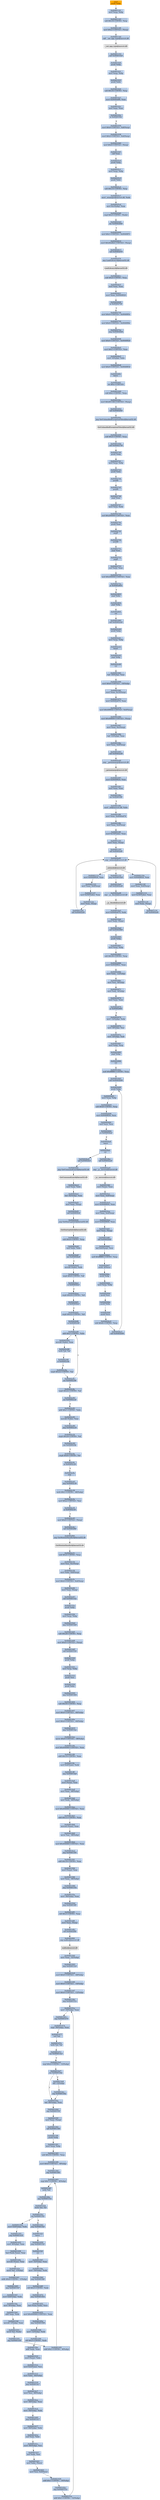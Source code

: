 digraph G {
node[shape=rectangle,style=filled,fillcolor=lightsteelblue,color=lightsteelblue]
bgcolor="transparent"
a0x00401140pushl_ebp[label="start\npushl %ebp",color="lightgrey",fillcolor="orange"];
a0x00401141movl_esp_ebp[label="0x00401141\nmovl %esp, %ebp"];
a0x00401143subl_0x18UINT8_esp[label="0x00401143\nsubl $0x18<UINT8>, %esp"];
a0x00401146movl_0x2UINT32_esp_[label="0x00401146\nmovl $0x2<UINT32>, (%esp)"];
a0x0040114dcall___set_app_type_msvcrt_dll[label="0x0040114d\ncall __set_app_type@msvcrt.dll"];
a__set_app_type_msvcrt_dll[label="__set_app_type@msvcrt.dll",color="lightgrey",fillcolor="lightgrey"];
a0x00401153call_0x00401020[label="0x00401153\ncall 0x00401020"];
a0x00401020pushl_ebp[label="0x00401020\npushl %ebp"];
a0x00401021movl_esp_ebp[label="0x00401021\nmovl %esp, %ebp"];
a0x00401023pushl_ebx[label="0x00401023\npushl %ebx"];
a0x00401024subl_0x34UINT8_esp[label="0x00401024\nsubl $0x34<UINT8>, %esp"];
a0x00401027movl_0x0040e6f0_eax[label="0x00401027\nmovl 0x0040e6f0, %eax"];
a0x0040102ctestl_eax_eax[label="0x0040102c\ntestl %eax, %eax"];
a0x0040102eje_0x0040104c[label="0x0040102e\nje 0x0040104c"];
a0x00401030movl_0x0UINT32_0x8esp_[label="0x00401030\nmovl $0x0<UINT32>, 0x8(%esp)"];
a0x00401038movl_0x2UINT32_0x4esp_[label="0x00401038\nmovl $0x2<UINT32>, 0x4(%esp)"];
a0x00401040movl_0x0UINT32_esp_[label="0x00401040\nmovl $0x0<UINT32>, (%esp)"];
a0x00401047call_eax[label="0x00401047\ncall %eax"];
a0x004025c0pushl_ebp[label="0x004025c0\npushl %ebp"];
a0x004025c1movl_esp_ebp[label="0x004025c1\nmovl %esp, %ebp"];
a0x004025c3pushl_ebx[label="0x004025c3\npushl %ebx"];
a0x004025c4subl_0x14UINT8_esp[label="0x004025c4\nsubl $0x14<UINT8>, %esp"];
a0x004025c7movl__winmajor_msvcrt_dll_edx[label="0x004025c7\nmovl _winmajor@msvcrt.dll, %edx"];
a0x004025cdmovl_0xcebp__eax[label="0x004025cd\nmovl 0xc(%ebp), %eax"];
a0x004025d0cmpl_0x3UINT8_edx_[label="0x004025d0\ncmpl $0x3<UINT8>, (%edx)"];
a0x004025d3jbe_0x00402606[label="0x004025d3\njbe 0x00402606"];
a0x00402606movl_0x1UINT32_0x0040f07c[label="0x00402606\nmovl $0x1<UINT32>, 0x0040f07c"];
a0x00402610movl_0x40e6b4UINT32_esp_[label="0x00402610\nmovl $0x40e6b4<UINT32>, (%esp)"];
a0x00402617call_0x00402f78[label="0x00402617\ncall 0x00402f78"];
a0x00402f78jmp_LoadLibraryA_kernel32_dll[label="0x00402f78\njmp LoadLibraryA@kernel32.dll"];
LoadLibraryA_kernel32_dll[label="LoadLibraryA@kernel32.dll",color="lightgrey",fillcolor="lightgrey"];
a0x0040261csubl_0x4UINT8_esp[label="0x0040261c\nsubl $0x4<UINT8>, %esp"];
a0x0040261ftestl_eax_eax[label="0x0040261f\ntestl %eax, %eax"];
a0x00402621movl_eax_0x0040f020[label="0x00402621\nmovl %eax, 0x0040f020"];
a0x00402626je_0x00402726[label="0x00402626\nje 0x00402726"];
a0x00402726movl_0x0UINT32_0x0040f05c[label="0x00402726\nmovl $0x0<UINT32>, 0x0040f05c"];
a0x00402730movl_0x0UINT32_0x0040f06c[label="0x00402730\nmovl $0x0<UINT32>, 0x0040f06c"];
a0x0040273ajmp_0x004026d6[label="0x0040273a\njmp 0x004026d6"];
a0x004026d6movl_0x0UINT32_0x0040f020[label="0x004026d6\nmovl $0x0<UINT32>, 0x0040f020"];
a0x004026e0movl_0x1UINT32_eax[label="0x004026e0\nmovl $0x1<UINT32>, %eax"];
a0x004026e5movl__4ebp__ebx[label="0x004026e5\nmovl -4(%ebp), %ebx"];
a0x004026e8movl_0x0UINT32_0x0040f034[label="0x004026e8\nmovl $0x0<UINT32>, 0x0040f034"];
a0x004026f2leave_[label="0x004026f2\nleave "];
a0x004026f3ret_0xcUINT16[label="0x004026f3\nret $0xc<UINT16>"];
a0x00401049subl_0xcUINT8_esp[label="0x00401049\nsubl $0xc<UINT8>, %esp"];
a0x0040104cmovl_0x401180UINT32_esp_[label="0x0040104c\nmovl $0x401180<UINT32>, (%esp)"];
a0x00401053call_0x00402f50[label="0x00401053\ncall 0x00402f50"];
a0x00402f50jmp_SetUnhandledExceptionFilter_kernel32_dll[label="0x00402f50\njmp SetUnhandledExceptionFilter@kernel32.dll"];
SetUnhandledExceptionFilter_kernel32_dll[label="SetUnhandledExceptionFilter@kernel32.dll",color="lightgrey",fillcolor="lightgrey"];
a0x00401058subl_0x4UINT8_esp[label="0x00401058\nsubl $0x4<UINT8>, %esp"];
a0x0040105bcall_0x00402740[label="0x0040105b\ncall 0x00402740"];
a0x00402740pushl_ebp[label="0x00402740\npushl %ebp"];
a0x00402741movl_esp_ebp[label="0x00402741\nmovl %esp, %ebp"];
a0x00402743pushl_ebx[label="0x00402743\npushl %ebx"];
a0x00402744pushfl_[label="0x00402744\npushfl "];
a0x00402745pushfl_[label="0x00402745\npushfl "];
a0x00402746popl_eax[label="0x00402746\npopl %eax"];
a0x00402747movl_eax_edx[label="0x00402747\nmovl %eax, %edx"];
a0x00402749xorl_0x200000UINT32_eax[label="0x00402749\nxorl $0x200000<UINT32>, %eax"];
a0x0040274epushl_eax[label="0x0040274e\npushl %eax"];
a0x0040274fpopfl_[label="0x0040274f\npopfl "];
a0x00402750pushfl_[label="0x00402750\npushfl "];
a0x00402751popl_eax[label="0x00402751\npopl %eax"];
a0x00402752popfl_[label="0x00402752\npopfl "];
a0x00402753xorl_edx_eax[label="0x00402753\nxorl %edx, %eax"];
a0x00402755testl_0x200000UINT32_eax[label="0x00402755\ntestl $0x200000<UINT32>, %eax"];
a0x0040275aje_0x00402803[label="0x0040275a\nje 0x00402803"];
a0x00402803popl_ebx[label="0x00402803\npopl %ebx"];
a0x00402804popl_ebp[label="0x00402804\npopl %ebp"];
a0x00402805ret[label="0x00402805\nret"];
a0x00401060call_0x00402cb0[label="0x00401060\ncall 0x00402cb0"];
a0x00402cb0pushl_ebp[label="0x00402cb0\npushl %ebp"];
a0x00402cb1movl_esp_ebp[label="0x00402cb1\nmovl %esp, %ebp"];
a0x00402cb3fninit_[label="0x00402cb3\nfninit "];
a0x00402cb5popl_ebp[label="0x00402cb5\npopl %ebp"];
a0x00402cb6ret[label="0x00402cb6\nret"];
a0x00401065leal__16ebp__eax[label="0x00401065\nleal -16(%ebp), %eax"];
a0x00401068movl_0x0UINT32__16ebp_[label="0x00401068\nmovl $0x0<UINT32>, -16(%ebp)"];
a0x0040106fmovl_eax_0x10esp_[label="0x0040106f\nmovl %eax, 0x10(%esp)"];
a0x00401073movl_0x0040e670_eax[label="0x00401073\nmovl 0x0040e670, %eax"];
a0x00401078movl_0x40f004UINT32_0x4esp_[label="0x00401078\nmovl $0x40f004<UINT32>, 0x4(%esp)"];
a0x00401080movl_0x40f000UINT32_esp_[label="0x00401080\nmovl $0x40f000<UINT32>, (%esp)"];
a0x00401087movl_eax_0xcesp_[label="0x00401087\nmovl %eax, 0xc(%esp)"];
a0x0040108bleal__12ebp__eax[label="0x0040108b\nleal -12(%ebp), %eax"];
a0x0040108emovl_eax_0x8esp_[label="0x0040108e\nmovl %eax, 0x8(%esp)"];
a0x00401092call_0x00402ed0[label="0x00401092\ncall 0x00402ed0"];
a0x00402ed0jmp___getmainargs_msvcrt_dll[label="0x00402ed0\njmp __getmainargs@msvcrt.dll"];
a__getmainargs_msvcrt_dll[label="__getmainargs@msvcrt.dll",color="lightgrey",fillcolor="lightgrey"];
a0x00401097movl_0x0040f024_eax[label="0x00401097\nmovl 0x0040f024, %eax"];
a0x0040109ctestl_eax_eax[label="0x0040109c\ntestl %eax, %eax"];
a0x0040109ejne_0x004010f0[label="0x0040109e\njne 0x004010f0"];
a0x004010f0movl__iob_msvcrt_dll_ebx[label="0x004010f0\nmovl _iob@msvcrt.dll, %ebx"];
a0x004010f6movl_eax_0x0040e674[label="0x004010f6\nmovl %eax, 0x0040e674"];
a0x004010fbmovl_eax_0x4esp_[label="0x004010fb\nmovl %eax, 0x4(%esp)"];
a0x004010ffmovl_0x10ebx__eax[label="0x004010ff\nmovl 0x10(%ebx), %eax"];
a0x00401102movl_eax_esp_[label="0x00401102\nmovl %eax, (%esp)"];
a0x00401105call_0x00402ef0[label="0x00401105\ncall 0x00402ef0"];
a0x00402ef0jmp__setmode_msvcrt_dll[label="0x00402ef0\njmp _setmode@msvcrt.dll"];
a_setmode_msvcrt_dll[label="_setmode@msvcrt.dll",color="lightgrey",fillcolor="lightgrey"];
a0x0040110amovl_0x0040f024_eax[label="0x0040110a\nmovl 0x0040f024, %eax"];
a0x0040110fmovl_eax_0x4esp_[label="0x0040110f\nmovl %eax, 0x4(%esp)"];
a0x00401113movl_0x30ebx__eax[label="0x00401113\nmovl 0x30(%ebx), %eax"];
a0x00401116movl_eax_esp_[label="0x00401116\nmovl %eax, (%esp)"];
a0x00401119call_0x00402ef0[label="0x00401119\ncall 0x00402ef0"];
a0x0040111emovl_0x0040f024_eax[label="0x0040111e\nmovl 0x0040f024, %eax"];
a0x00401123movl_eax_0x4esp_[label="0x00401123\nmovl %eax, 0x4(%esp)"];
a0x00401127movl_0x50ebx__eax[label="0x00401127\nmovl 0x50(%ebx), %eax"];
a0x0040112amovl_eax_esp_[label="0x0040112a\nmovl %eax, (%esp)"];
a0x0040112dcall_0x00402ef0[label="0x0040112d\ncall 0x00402ef0"];
a0x00401132jmp_0x004010a0[label="0x00401132\njmp 0x004010a0"];
a0x004010a0call_0x00402ed8[label="0x004010a0\ncall 0x00402ed8"];
a0x00402ed8jmp___p__fmode_msvcrt_dll[label="0x00402ed8\njmp __p__fmode@msvcrt.dll"];
a__p__fmode_msvcrt_dll[label="__p__fmode@msvcrt.dll",color="lightgrey",fillcolor="lightgrey"];
a0x004010a5movl_0x0040e674_edx[label="0x004010a5\nmovl 0x0040e674, %edx"];
a0x004010abmovl_edx_eax_[label="0x004010ab\nmovl %edx, (%eax)"];
a0x004010adcall_0x00402960[label="0x004010ad\ncall 0x00402960"];
a0x00402960pushl_ebp[label="0x00402960\npushl %ebp"];
a0x00402961movl_esp_ebp[label="0x00402961\nmovl %esp, %ebp"];
a0x00402963subl_0x38UINT8_esp[label="0x00402963\nsubl $0x38<UINT8>, %esp"];
a0x00402966movl_0x0040f02c_eax[label="0x00402966\nmovl 0x0040f02c, %eax"];
a0x0040296bmovl_ebx__12ebp_[label="0x0040296b\nmovl %ebx, -12(%ebp)"];
a0x0040296emovl_esi__8ebp_[label="0x0040296e\nmovl %esi, -8(%ebp)"];
a0x00402971movl_edi__4ebp_[label="0x00402971\nmovl %edi, -4(%ebp)"];
a0x00402974testl_eax_eax[label="0x00402974\ntestl %eax, %eax"];
a0x00402976je_0x00402985[label="0x00402976\nje 0x00402985"];
a0x00402978movl__12ebp__ebx[label="0x00402978\nmovl -12(%ebp), %ebx"];
a0x0040297bmovl__8ebp__esi[label="0x0040297b\nmovl -8(%ebp), %esi"];
a0x0040297emovl__4ebp__edi[label="0x0040297e\nmovl -4(%ebp), %edi"];
a0x00402981movl_ebp_esp[label="0x00402981\nmovl %ebp, %esp"];
a0x00402983popl_ebp[label="0x00402983\npopl %ebp"];
a0x00402984ret[label="0x00402984\nret"];
a0x004010b2andl_0xfffffff0UINT8_esp[label="0x004010b2\nandl $0xfffffff0<UINT8>, %esp"];
a0x004010b5call_0x00402b90[label="0x004010b5\ncall 0x00402b90"];
a0x00402b90pushl_ebp[label="0x00402b90\npushl %ebp"];
a0x00402b91movl_esp_ebp[label="0x00402b91\nmovl %esp, %ebp"];
a0x00402b93subl_0x8UINT8_esp[label="0x00402b93\nsubl $0x8<UINT8>, %esp"];
a0x00402b96movl_0x0040f030_ecx[label="0x00402b96\nmovl 0x0040f030, %ecx"];
a0x00402b9ctestl_ecx_ecx[label="0x00402b9c\ntestl %ecx, %ecx"];
a0x00402b9eje_0x00402ba2[label="0x00402b9e\nje 0x00402ba2"];
a0x00402ba0leave_[label="0x00402ba0\nleave "];
a0x00402ba1ret[label="0x00402ba1\nret"];
a0x004010bacall_0x00402ee0[label="0x004010ba\ncall 0x00402ee0"];
a0x00402ee0jmp___p__environ_msvcrt_dll[label="0x00402ee0\njmp __p__environ@msvcrt.dll"];
a__p__environ_msvcrt_dll[label="__p__environ@msvcrt.dll",color="lightgrey",fillcolor="lightgrey"];
a0x004010bfmovl_eax__eax[label="0x004010bf\nmovl (%eax), %eax"];
a0x004010c1movl_eax_0x8esp_[label="0x004010c1\nmovl %eax, 0x8(%esp)"];
a0x004010c5movl_0x0040f004_eax[label="0x004010c5\nmovl 0x0040f004, %eax"];
a0x004010camovl_eax_0x4esp_[label="0x004010ca\nmovl %eax, 0x4(%esp)"];
a0x004010cemovl_0x0040f000_eax[label="0x004010ce\nmovl 0x0040f000, %eax"];
a0x004010d3movl_eax_esp_[label="0x004010d3\nmovl %eax, (%esp)"];
a0x004010d6call_0x00402bb0[label="0x004010d6\ncall 0x00402bb0"];
a0x00402bb0leal_0x4esp__ecx[label="0x00402bb0\nleal 0x4(%esp), %ecx"];
a0x00402bb4andl_0xfffffff0UINT8_esp[label="0x00402bb4\nandl $0xfffffff0<UINT8>, %esp"];
a0x00402bb7pushl__4ecx_[label="0x00402bb7\npushl -4(%ecx)"];
a0x00402bbapushl_ebp[label="0x00402bba\npushl %ebp"];
a0x00402bbbmovl_esp_ebp[label="0x00402bbb\nmovl %esp, %ebp"];
a0x00402bbdpushl_esi[label="0x00402bbd\npushl %esi"];
a0x00402bbepushl_ebx[label="0x00402bbe\npushl %ebx"];
a0x00402bbfpushl_ecx[label="0x00402bbf\npushl %ecx"];
a0x00402bc0subl_0x6cUINT8_esp[label="0x00402bc0\nsubl $0x6c<UINT8>, %esp"];
a0x00402bc3call_0x00402b90[label="0x00402bc3\ncall 0x00402b90"];
a0x00402bc8call_0x00402fc0[label="0x00402bc8\ncall 0x00402fc0"];
a0x00402fc0jmp_GetCommandLineA_kernel32_dll[label="0x00402fc0\njmp GetCommandLineA@kernel32.dll"];
GetCommandLineA_kernel32_dll[label="GetCommandLineA@kernel32.dll",color="lightgrey",fillcolor="lightgrey"];
a0x00402bcdmovl_eax_ebx[label="0x00402bcd\nmovl %eax, %ebx"];
a0x00402bcfleal__92ebp__eax[label="0x00402bcf\nleal -92(%ebp), %eax"];
a0x00402bd2movl_eax_esp_[label="0x00402bd2\nmovl %eax, (%esp)"];
a0x00402bd5call_0x00402fc8[label="0x00402bd5\ncall 0x00402fc8"];
a0x00402fc8jmp_GetStartupInfoA_kernel32_dll[label="0x00402fc8\njmp GetStartupInfoA@kernel32.dll"];
GetStartupInfoA_kernel32_dll[label="GetStartupInfoA@kernel32.dll",color="lightgrey",fillcolor="lightgrey"];
a0x00402bdasubl_0x4UINT8_esp[label="0x00402bda\nsubl $0x4<UINT8>, %esp"];
a0x00402bddtestl_ebx_ebx[label="0x00402bdd\ntestl %ebx, %ebx"];
a0x00402bdfjne_0x00402be6[label="0x00402bdf\njne 0x00402be6"];
a0x00402be6movzbl_ebx__edx[label="0x00402be6\nmovzbl (%ebx), %edx"];
a0x00402be9cmpb_0x9UINT8_dl[label="0x00402be9\ncmpb $0x9<UINT8>, %dl"];
a0x00402becje_0x00402be3[label="0x00402bec\nje 0x00402be3"];
a0x00402beecmpb_0x20UINT8_dl[label="0x00402bee\ncmpb $0x20<UINT8>, %dl"];
a0x00402bf1je_0x00402be3[label="0x00402bf1\nje 0x00402be3"];
a0x00402bf3cmpb_0x22UINT8_dl[label="0x00402bf3\ncmpb $0x22<UINT8>, %dl"];
a0x00402bf6je_0x00402c80[label="0x00402bf6\nje 0x00402c80"];
a0x00402c80addl_0x1UINT8_ebx[label="0x00402c80\naddl $0x1<UINT8>, %ebx"];
a0x00402c83movzbl_ebx__eax[label="0x00402c83\nmovzbl (%ebx), %eax"];
a0x00402c86testb_al_al[label="0x00402c86\ntestb %al, %al"];
a0x00402c88je_0x00402c8e[label="0x00402c88\nje 0x00402c8e"];
a0x00402c8acmpb_0x22UINT8_al[label="0x00402c8a\ncmpb $0x22<UINT8>, %al"];
a0x00402c8cjne_0x00402c80[label="0x00402c8c\njne 0x00402c80"];
a0x00402c8ecmpb_0x22UINT8_al[label="0x00402c8e\ncmpb $0x22<UINT8>, %al"];
a0x00402c90jne_0x00402c24[label="0x00402c90\njne 0x00402c24"];
a0x00402c92addl_0x1UINT8_ebx[label="0x00402c92\naddl $0x1<UINT8>, %ebx"];
a0x00402c95movzbl_ebx__eax[label="0x00402c95\nmovzbl (%ebx), %eax"];
a0x00402c98jmp_0x00402c24[label="0x00402c98\njmp 0x00402c24"];
a0x00402c24cmpb_0x20UINT8_al[label="0x00402c24\ncmpb $0x20<UINT8>, %al"];
a0x00402c26jne_0x00402c9a[label="0x00402c26\njne 0x00402c9a"];
a0x00402c9acmpb_0x9UINT8_al[label="0x00402c9a\ncmpb $0x9<UINT8>, %al"];
a0x00402c9cje_0x00402c28[label="0x00402c9c\nje 0x00402c28"];
a0x00402c9enop_[label="0x00402c9e\nnop "];
a0x00402ca0jmp_0x00402c36[label="0x00402ca0\njmp 0x00402c36"];
a0x00402c36testb_0x1UINT8__48ebp_[label="0x00402c36\ntestb $0x1<UINT8>, -48(%ebp)"];
a0x00402c3amovl_0xaUINT32_esi[label="0x00402c3a\nmovl $0xa<UINT32>, %esi"];
a0x00402c3fje_0x00402c45[label="0x00402c3f\nje 0x00402c45"];
a0x00402c45movl_0x0UINT32_esp_[label="0x00402c45\nmovl $0x0<UINT32>, (%esp)"];
a0x00402c4ccall_0x00402f60[label="0x00402c4c\ncall 0x00402f60"];
a0x00402f60jmp_GetModuleHandleA_kernel32_dll[label="0x00402f60\njmp GetModuleHandleA@kernel32.dll"];
GetModuleHandleA_kernel32_dll[label="GetModuleHandleA@kernel32.dll",color="lightgrey",fillcolor="lightgrey"];
a0x00402c51subl_0x4UINT8_esp[label="0x00402c51\nsubl $0x4<UINT8>, %esp"];
a0x00402c54movl_esi_0xcesp_[label="0x00402c54\nmovl %esi, 0xc(%esp)"];
a0x00402c58movl_ebx_0x8esp_[label="0x00402c58\nmovl %ebx, 0x8(%esp)"];
a0x00402c5cmovl_0x0UINT32_0x4esp_[label="0x00402c5c\nmovl $0x0<UINT32>, 0x4(%esp)"];
a0x00402c64movl_eax_esp_[label="0x00402c64\nmovl %eax, (%esp)"];
a0x00402c67call_0x0040152a[label="0x00402c67\ncall 0x0040152a"];
a0x0040152apushl_ebp[label="0x0040152a\npushl %ebp"];
a0x0040152bmovl_esp_ebp[label="0x0040152b\nmovl %esp, %ebp"];
a0x0040152djmp_0x004014d5[label="0x0040152d\njmp 0x004014d5"];
a0x004014d5subl_0x28UINT8_esp[label="0x004014d5\nsubl $0x28<UINT8>, %esp"];
a0x004014d8movl_0x0UINT32_esp_[label="0x004014d8\nmovl $0x0<UINT32>, (%esp)"];
a0x004014dfcall_0x00401530[label="0x004014df\ncall 0x00401530"];
a0x00401530pushl_ebp[label="0x00401530\npushl %ebp"];
a0x00401531movl_esp_ebp[label="0x00401531\nmovl %esp, %ebp"];
a0x00401533pushl_esi[label="0x00401533\npushl %esi"];
a0x00401534pushl_ebx[label="0x00401534\npushl %ebx"];
a0x00401535jmp_0x00401404[label="0x00401535\njmp 0x00401404"];
a0x00401404subl_0x50UINT8_esp[label="0x00401404\nsubl $0x50<UINT8>, %esp"];
a0x00401407movl_0x0UINT32__48ebp_[label="0x00401407\nmovl $0x0<UINT32>, -48(%ebp)"];
a0x0040140emovl_0x0UINT32__44ebp_[label="0x0040140e\nmovl $0x0<UINT32>, -44(%ebp)"];
a0x00401415jmp_0x004013ee[label="0x00401415\njmp 0x004013ee"];
a0x004013eemovw_0x0UINT16__38ebp_[label="0x004013ee\nmovw $0x0<UINT16>, -38(%ebp)"];
a0x004013f4movl_0x404060UINT32_eax[label="0x004013f4\nmovl $0x404060<UINT32>, %eax"];
a0x004013f9addl_0x10UINT8_eax[label="0x004013f9\naddl $0x10<UINT8>, %eax"];
a0x004013fcmovl_0x4eax__edx[label="0x004013fc\nmovl 0x4(%eax), %edx"];
a0x004013ffjmp_0x004014a6[label="0x004013ff\njmp 0x004014a6"];
a0x004014a6movl_eax__eax[label="0x004014a6\nmovl (%eax), %eax"];
a0x004014a8movl_eax__48ebp_[label="0x004014a8\nmovl %eax, -48(%ebp)"];
a0x004014abmovl_edx__44ebp_[label="0x004014ab\nmovl %edx, -44(%ebp)"];
a0x004014aemovl_0x404060UINT32_eax[label="0x004014ae\nmovl $0x404060<UINT32>, %eax"];
a0x004014b3addl_0x1eUINT8_eax[label="0x004014b3\naddl $0x1e<UINT8>, %eax"];
a0x004014b6movzwl_eax__eax[label="0x004014b6\nmovzwl (%eax), %eax"];
a0x004014b9movw_ax__38ebp_[label="0x004014b9\nmovw %ax, -38(%ebp)"];
a0x004014bdmovl_0x404060UINT32_eax[label="0x004014bd\nmovl $0x404060<UINT32>, %eax"];
a0x004014c2jmp_0x00401591[label="0x004014c2\njmp 0x00401591"];
a0x00401591addl_0x18UINT8_eax[label="0x00401591\naddl $0x18<UINT8>, %eax"];
a0x00401594movl_eax__eax[label="0x00401594\nmovl (%eax), %eax"];
a0x00401596movl_eax__36ebp_[label="0x00401596\nmovl %eax, -36(%ebp)"];
a0x00401599jmp_0x0040155a[label="0x00401599\njmp 0x0040155a"];
a0x0040155amovl__36ebp__eax[label="0x0040155a\nmovl -36(%ebp), %eax"];
a0x0040155djmp_0x004014f5[label="0x0040155d\njmp 0x004014f5"];
a0x004014f5shll_0x3UINT8_eax[label="0x004014f5\nshll $0x3<UINT8>, %eax"];
a0x004014f8movl_eax_esp_[label="0x004014f8\nmovl %eax, (%esp)"];
a0x004014fbcall_0x00402f00[label="0x004014fb\ncall 0x00402f00"];
a0x00402f00jmp_malloc_msvcrt_dll[label="0x00402f00\njmp malloc@msvcrt.dll"];
malloc_msvcrt_dll[label="malloc@msvcrt.dll",color="lightgrey",fillcolor="lightgrey"];
a0x00401500movl_eax__32ebp_[label="0x00401500\nmovl %eax, -32(%ebp)"];
a0x00401503jmp_0x004013c9[label="0x00401503\njmp 0x004013c9"];
a0x004013c9movl_0x0UINT32__28ebp_[label="0x004013c9\nmovl $0x0<UINT32>, -28(%ebp)"];
a0x004013d0movl_0x0UINT32__16ebp_[label="0x004013d0\nmovl $0x0<UINT32>, -16(%ebp)"];
a0x004013d7movl_0x0UINT32__12ebp_[label="0x004013d7\nmovl $0x0<UINT32>, -12(%ebp)"];
a0x004013dejmp_0x0040151e[label="0x004013de\njmp 0x0040151e"];
a0x0040151emovl__16ebp__eax[label="0x0040151e\nmovl -16(%ebp), %eax"];
a0x00401521jmp_0x00401474[label="0x00401521\njmp 0x00401474"];
a0x00401474cmpl__36ebp__eax[label="0x00401474\ncmpl -36(%ebp), %eax"];
a0x00401477setl_al[label="0x00401477\nsetl %al"];
a0x0040147atestb_al_al[label="0x0040147a\ntestb %al, %al"];
a0x0040147cjne_0x004013e3[label="0x0040147c\njne 0x004013e3"];
a0x004013e3cmpl_0x2UINT8__12ebp_[label="0x004013e3\ncmpl $0x2<UINT8>, -12(%ebp)"];
a0x004013e7jne_0x0040144a[label="0x004013e7\njne 0x0040144a"];
a0x0040144aleal__48ebp__eax[label="0x0040144a\nleal -48(%ebp), %eax"];
a0x0040144djmp_0x0040155f[label="0x0040144d\njmp 0x0040155f"];
a0x0040155fmovl_eax_esp_[label="0x0040155f\nmovl %eax, (%esp)"];
a0x00401562call_0x00401340[label="0x00401562\ncall 0x00401340"];
a0x00401340pushl_ebp[label="0x00401340\npushl %ebp"];
a0x00401341movl_esp_ebp[label="0x00401341\nmovl %esp, %ebp"];
a0x00401343subl_0x10UINT8_esp[label="0x00401343\nsubl $0x10<UINT8>, %esp"];
a0x00401346movl_0x0UINT32__8ebp_[label="0x00401346\nmovl $0x0<UINT32>, -8(%ebp)"];
a0x0040134djmp_0x00401463[label="0x0040134d\njmp 0x00401463"];
a0x00401463cmpl_0x7UINT8__8ebp_[label="0x00401463\ncmpl $0x7<UINT8>, -8(%ebp)"];
a0x00401467setle_al[label="0x00401467\nsetle %al"];
a0x0040146ajmp_0x0040153a[label="0x0040146a\njmp 0x0040153a"];
a0x0040153atestb_al_al[label="0x0040153a\ntestb %al, %al"];
a0x0040153cjne_0x00401352[label="0x0040153c\njne 0x00401352"];
a0x00401352movl_0x8ebp__edx[label="0x00401352\nmovl 0x8(%ebp), %edx"];
a0x00401355jmp_0x00401435[label="0x00401355\njmp 0x00401435"];
a0x00401435movl__8ebp__eax[label="0x00401435\nmovl -8(%ebp), %eax"];
a0x00401438leal_edxeax__eax[label="0x00401438\nleal (%edx,%eax), %eax"];
a0x0040143bmovzbl_eax__eax[label="0x0040143b\nmovzbl (%eax), %eax"];
a0x0040143emovb_al__1ebp_[label="0x0040143e\nmovb %al, -1(%ebp)"];
a0x00401441addb_0x4UINT8__1ebp_[label="0x00401441\naddb $0x4<UINT8>, -1(%ebp)"];
a0x00401445jmp_0x00401547[label="0x00401445\njmp 0x00401547"];
a0x00401547movl_0x8ebp__edx[label="0x00401547\nmovl 0x8(%ebp), %edx"];
a0x0040154amovl__8ebp__eax[label="0x0040154a\nmovl -8(%ebp), %eax"];
a0x0040154daddl_eax_edx[label="0x0040154d\naddl %eax, %edx"];
a0x0040154fmovzbl__1ebp__eax[label="0x0040154f\nmovzbl -1(%ebp), %eax"];
a0x00401553movb_al_edx_[label="0x00401553\nmovb %al, (%edx)"];
a0x00401555jmp_0x0040145f[label="0x00401555\njmp 0x0040145f"];
a0x0040145faddl_0x1UINT8__8ebp_[label="0x0040145f\naddl $0x1<UINT8>, -8(%ebp)"];
a0x00401542jmp_0x0040142f[label="0x00401542\njmp 0x0040142f"];
a0x0040142fleave_[label="0x0040142f\nleave "];
a0x00401430jmp_0x0040152f[label="0x00401430\njmp 0x0040152f"];
a0x0040152fret[label="0x0040152f\nret"];
a0x00401567movl__32ebp__eax[label="0x00401567\nmovl -32(%ebp), %eax"];
a0x0040156amovl__16ebp__edx[label="0x0040156a\nmovl -16(%ebp), %edx"];
a0x0040156djmp_0x0040146f[label="0x0040156d\njmp 0x0040146f"];
a0x0040146fshll_0x3UINT8_edx[label="0x0040146f\nshll $0x3<UINT8>, %edx"];
a0x00401472jmp_0x00401452[label="0x00401472\njmp 0x00401452"];
a0x00401452leal_eaxedx__ecx[label="0x00401452\nleal (%eax,%edx), %ecx"];
a0x00401455movl_0x404060UINT32_eax[label="0x00401455\nmovl $0x404060<UINT32>, %eax"];
a0x0040145ajmp_0x00401508[label="0x0040145a\njmp 0x00401508"];
a0x00401508movl__12ebp__edx[label="0x00401508\nmovl -12(%ebp), %edx"];
a0x0040150bshll_0x3UINT8_edx[label="0x0040150b\nshll $0x3<UINT8>, %edx"];
a0x0040150eaddl_edx_eax[label="0x0040150e\naddl %edx, %eax"];
a0x00401510movl_eax__ebx[label="0x00401510\nmovl (%eax), %ebx"];
a0x00401512movl_0x4eax__esi[label="0x00401512\nmovl 0x4(%eax), %esi"];
a0x00401515movl_ebx__64ebp_[label="0x00401515\nmovl %ebx, -64(%ebp)"];
a0x00401518jmp_0x004014c7[label="0x00401518\njmp 0x004014c7"];
a0x004014c7movl_esi__60ebp_[label="0x004014c7\nmovl %esi, -60(%ebp)"];
a0x004014camovl__48ebp__eax[label="0x004014ca\nmovl -48(%ebp), %eax"];
a0x004014cdmovl__44ebp__edx[label="0x004014cd\nmovl -44(%ebp), %edx"];
a0x004014d0jmp_0x00401417[label="0x004014d0\njmp 0x00401417"];
a0x00401417movl__64ebp__ebx[label="0x00401417\nmovl -64(%ebp), %ebx"];
a0x0040141axorl_eax_ebx[label="0x0040141a\nxorl %eax, %ebx"];
a0x0040141cmovl__60ebp__esi[label="0x0040141c\nmovl -60(%ebp), %esi"];
a0x0040141fxorl_edx_esi[label="0x0040141f\nxorl %edx, %esi"];
a0x00401421movl_ebx_ecx_[label="0x00401421\nmovl %ebx, (%ecx)"];
a0x00401423movl_esi_0x4ecx_[label="0x00401423\nmovl %esi, 0x4(%ecx)"];
a0x00401426addl_0x1UINT8__16ebp_[label="0x00401426\naddl $0x1<UINT8>, -16(%ebp)"];
a0x0040142ajmp_0x0040151a[label="0x0040142a\njmp 0x0040151a"];
a0x0040151aaddl_0x1UINT8__12ebp_[label="0x0040151a\naddl $0x1<UINT8>, -12(%ebp)"];
a0x004013e9shll__12ebp_[label="0x004013e9\nshll -12(%ebp)"];
a0x004013ecjmp_0x0040144a[label="0x004013ec\njmp 0x0040144a"];
a0x00401140pushl_ebp -> a0x00401141movl_esp_ebp [color="#000000"];
a0x00401141movl_esp_ebp -> a0x00401143subl_0x18UINT8_esp [color="#000000"];
a0x00401143subl_0x18UINT8_esp -> a0x00401146movl_0x2UINT32_esp_ [color="#000000"];
a0x00401146movl_0x2UINT32_esp_ -> a0x0040114dcall___set_app_type_msvcrt_dll [color="#000000"];
a0x0040114dcall___set_app_type_msvcrt_dll -> a__set_app_type_msvcrt_dll [color="#000000"];
a__set_app_type_msvcrt_dll -> a0x00401153call_0x00401020 [color="#000000"];
a0x00401153call_0x00401020 -> a0x00401020pushl_ebp [color="#000000"];
a0x00401020pushl_ebp -> a0x00401021movl_esp_ebp [color="#000000"];
a0x00401021movl_esp_ebp -> a0x00401023pushl_ebx [color="#000000"];
a0x00401023pushl_ebx -> a0x00401024subl_0x34UINT8_esp [color="#000000"];
a0x00401024subl_0x34UINT8_esp -> a0x00401027movl_0x0040e6f0_eax [color="#000000"];
a0x00401027movl_0x0040e6f0_eax -> a0x0040102ctestl_eax_eax [color="#000000"];
a0x0040102ctestl_eax_eax -> a0x0040102eje_0x0040104c [color="#000000"];
a0x0040102eje_0x0040104c -> a0x00401030movl_0x0UINT32_0x8esp_ [color="#000000",label="F"];
a0x00401030movl_0x0UINT32_0x8esp_ -> a0x00401038movl_0x2UINT32_0x4esp_ [color="#000000"];
a0x00401038movl_0x2UINT32_0x4esp_ -> a0x00401040movl_0x0UINT32_esp_ [color="#000000"];
a0x00401040movl_0x0UINT32_esp_ -> a0x00401047call_eax [color="#000000"];
a0x00401047call_eax -> a0x004025c0pushl_ebp [color="#000000"];
a0x004025c0pushl_ebp -> a0x004025c1movl_esp_ebp [color="#000000"];
a0x004025c1movl_esp_ebp -> a0x004025c3pushl_ebx [color="#000000"];
a0x004025c3pushl_ebx -> a0x004025c4subl_0x14UINT8_esp [color="#000000"];
a0x004025c4subl_0x14UINT8_esp -> a0x004025c7movl__winmajor_msvcrt_dll_edx [color="#000000"];
a0x004025c7movl__winmajor_msvcrt_dll_edx -> a0x004025cdmovl_0xcebp__eax [color="#000000"];
a0x004025cdmovl_0xcebp__eax -> a0x004025d0cmpl_0x3UINT8_edx_ [color="#000000"];
a0x004025d0cmpl_0x3UINT8_edx_ -> a0x004025d3jbe_0x00402606 [color="#000000"];
a0x004025d3jbe_0x00402606 -> a0x00402606movl_0x1UINT32_0x0040f07c [color="#000000",label="T"];
a0x00402606movl_0x1UINT32_0x0040f07c -> a0x00402610movl_0x40e6b4UINT32_esp_ [color="#000000"];
a0x00402610movl_0x40e6b4UINT32_esp_ -> a0x00402617call_0x00402f78 [color="#000000"];
a0x00402617call_0x00402f78 -> a0x00402f78jmp_LoadLibraryA_kernel32_dll [color="#000000"];
a0x00402f78jmp_LoadLibraryA_kernel32_dll -> LoadLibraryA_kernel32_dll [color="#000000"];
LoadLibraryA_kernel32_dll -> a0x0040261csubl_0x4UINT8_esp [color="#000000"];
a0x0040261csubl_0x4UINT8_esp -> a0x0040261ftestl_eax_eax [color="#000000"];
a0x0040261ftestl_eax_eax -> a0x00402621movl_eax_0x0040f020 [color="#000000"];
a0x00402621movl_eax_0x0040f020 -> a0x00402626je_0x00402726 [color="#000000"];
a0x00402626je_0x00402726 -> a0x00402726movl_0x0UINT32_0x0040f05c [color="#000000",label="T"];
a0x00402726movl_0x0UINT32_0x0040f05c -> a0x00402730movl_0x0UINT32_0x0040f06c [color="#000000"];
a0x00402730movl_0x0UINT32_0x0040f06c -> a0x0040273ajmp_0x004026d6 [color="#000000"];
a0x0040273ajmp_0x004026d6 -> a0x004026d6movl_0x0UINT32_0x0040f020 [color="#000000"];
a0x004026d6movl_0x0UINT32_0x0040f020 -> a0x004026e0movl_0x1UINT32_eax [color="#000000"];
a0x004026e0movl_0x1UINT32_eax -> a0x004026e5movl__4ebp__ebx [color="#000000"];
a0x004026e5movl__4ebp__ebx -> a0x004026e8movl_0x0UINT32_0x0040f034 [color="#000000"];
a0x004026e8movl_0x0UINT32_0x0040f034 -> a0x004026f2leave_ [color="#000000"];
a0x004026f2leave_ -> a0x004026f3ret_0xcUINT16 [color="#000000"];
a0x004026f3ret_0xcUINT16 -> a0x00401049subl_0xcUINT8_esp [color="#000000"];
a0x00401049subl_0xcUINT8_esp -> a0x0040104cmovl_0x401180UINT32_esp_ [color="#000000"];
a0x0040104cmovl_0x401180UINT32_esp_ -> a0x00401053call_0x00402f50 [color="#000000"];
a0x00401053call_0x00402f50 -> a0x00402f50jmp_SetUnhandledExceptionFilter_kernel32_dll [color="#000000"];
a0x00402f50jmp_SetUnhandledExceptionFilter_kernel32_dll -> SetUnhandledExceptionFilter_kernel32_dll [color="#000000"];
SetUnhandledExceptionFilter_kernel32_dll -> a0x00401058subl_0x4UINT8_esp [color="#000000"];
a0x00401058subl_0x4UINT8_esp -> a0x0040105bcall_0x00402740 [color="#000000"];
a0x0040105bcall_0x00402740 -> a0x00402740pushl_ebp [color="#000000"];
a0x00402740pushl_ebp -> a0x00402741movl_esp_ebp [color="#000000"];
a0x00402741movl_esp_ebp -> a0x00402743pushl_ebx [color="#000000"];
a0x00402743pushl_ebx -> a0x00402744pushfl_ [color="#000000"];
a0x00402744pushfl_ -> a0x00402745pushfl_ [color="#000000"];
a0x00402745pushfl_ -> a0x00402746popl_eax [color="#000000"];
a0x00402746popl_eax -> a0x00402747movl_eax_edx [color="#000000"];
a0x00402747movl_eax_edx -> a0x00402749xorl_0x200000UINT32_eax [color="#000000"];
a0x00402749xorl_0x200000UINT32_eax -> a0x0040274epushl_eax [color="#000000"];
a0x0040274epushl_eax -> a0x0040274fpopfl_ [color="#000000"];
a0x0040274fpopfl_ -> a0x00402750pushfl_ [color="#000000"];
a0x00402750pushfl_ -> a0x00402751popl_eax [color="#000000"];
a0x00402751popl_eax -> a0x00402752popfl_ [color="#000000"];
a0x00402752popfl_ -> a0x00402753xorl_edx_eax [color="#000000"];
a0x00402753xorl_edx_eax -> a0x00402755testl_0x200000UINT32_eax [color="#000000"];
a0x00402755testl_0x200000UINT32_eax -> a0x0040275aje_0x00402803 [color="#000000"];
a0x0040275aje_0x00402803 -> a0x00402803popl_ebx [color="#000000",label="T"];
a0x00402803popl_ebx -> a0x00402804popl_ebp [color="#000000"];
a0x00402804popl_ebp -> a0x00402805ret [color="#000000"];
a0x00402805ret -> a0x00401060call_0x00402cb0 [color="#000000"];
a0x00401060call_0x00402cb0 -> a0x00402cb0pushl_ebp [color="#000000"];
a0x00402cb0pushl_ebp -> a0x00402cb1movl_esp_ebp [color="#000000"];
a0x00402cb1movl_esp_ebp -> a0x00402cb3fninit_ [color="#000000"];
a0x00402cb3fninit_ -> a0x00402cb5popl_ebp [color="#000000"];
a0x00402cb5popl_ebp -> a0x00402cb6ret [color="#000000"];
a0x00402cb6ret -> a0x00401065leal__16ebp__eax [color="#000000"];
a0x00401065leal__16ebp__eax -> a0x00401068movl_0x0UINT32__16ebp_ [color="#000000"];
a0x00401068movl_0x0UINT32__16ebp_ -> a0x0040106fmovl_eax_0x10esp_ [color="#000000"];
a0x0040106fmovl_eax_0x10esp_ -> a0x00401073movl_0x0040e670_eax [color="#000000"];
a0x00401073movl_0x0040e670_eax -> a0x00401078movl_0x40f004UINT32_0x4esp_ [color="#000000"];
a0x00401078movl_0x40f004UINT32_0x4esp_ -> a0x00401080movl_0x40f000UINT32_esp_ [color="#000000"];
a0x00401080movl_0x40f000UINT32_esp_ -> a0x00401087movl_eax_0xcesp_ [color="#000000"];
a0x00401087movl_eax_0xcesp_ -> a0x0040108bleal__12ebp__eax [color="#000000"];
a0x0040108bleal__12ebp__eax -> a0x0040108emovl_eax_0x8esp_ [color="#000000"];
a0x0040108emovl_eax_0x8esp_ -> a0x00401092call_0x00402ed0 [color="#000000"];
a0x00401092call_0x00402ed0 -> a0x00402ed0jmp___getmainargs_msvcrt_dll [color="#000000"];
a0x00402ed0jmp___getmainargs_msvcrt_dll -> a__getmainargs_msvcrt_dll [color="#000000"];
a__getmainargs_msvcrt_dll -> a0x00401097movl_0x0040f024_eax [color="#000000"];
a0x00401097movl_0x0040f024_eax -> a0x0040109ctestl_eax_eax [color="#000000"];
a0x0040109ctestl_eax_eax -> a0x0040109ejne_0x004010f0 [color="#000000"];
a0x0040109ejne_0x004010f0 -> a0x004010f0movl__iob_msvcrt_dll_ebx [color="#000000",label="T"];
a0x004010f0movl__iob_msvcrt_dll_ebx -> a0x004010f6movl_eax_0x0040e674 [color="#000000"];
a0x004010f6movl_eax_0x0040e674 -> a0x004010fbmovl_eax_0x4esp_ [color="#000000"];
a0x004010fbmovl_eax_0x4esp_ -> a0x004010ffmovl_0x10ebx__eax [color="#000000"];
a0x004010ffmovl_0x10ebx__eax -> a0x00401102movl_eax_esp_ [color="#000000"];
a0x00401102movl_eax_esp_ -> a0x00401105call_0x00402ef0 [color="#000000"];
a0x00401105call_0x00402ef0 -> a0x00402ef0jmp__setmode_msvcrt_dll [color="#000000"];
a0x00402ef0jmp__setmode_msvcrt_dll -> a_setmode_msvcrt_dll [color="#000000"];
a_setmode_msvcrt_dll -> a0x0040110amovl_0x0040f024_eax [color="#000000"];
a0x0040110amovl_0x0040f024_eax -> a0x0040110fmovl_eax_0x4esp_ [color="#000000"];
a0x0040110fmovl_eax_0x4esp_ -> a0x00401113movl_0x30ebx__eax [color="#000000"];
a0x00401113movl_0x30ebx__eax -> a0x00401116movl_eax_esp_ [color="#000000"];
a0x00401116movl_eax_esp_ -> a0x00401119call_0x00402ef0 [color="#000000"];
a0x00401119call_0x00402ef0 -> a0x00402ef0jmp__setmode_msvcrt_dll [color="#000000"];
a_setmode_msvcrt_dll -> a0x0040111emovl_0x0040f024_eax [color="#000000"];
a0x0040111emovl_0x0040f024_eax -> a0x00401123movl_eax_0x4esp_ [color="#000000"];
a0x00401123movl_eax_0x4esp_ -> a0x00401127movl_0x50ebx__eax [color="#000000"];
a0x00401127movl_0x50ebx__eax -> a0x0040112amovl_eax_esp_ [color="#000000"];
a0x0040112amovl_eax_esp_ -> a0x0040112dcall_0x00402ef0 [color="#000000"];
a0x0040112dcall_0x00402ef0 -> a0x00402ef0jmp__setmode_msvcrt_dll [color="#000000"];
a_setmode_msvcrt_dll -> a0x00401132jmp_0x004010a0 [color="#000000"];
a0x00401132jmp_0x004010a0 -> a0x004010a0call_0x00402ed8 [color="#000000"];
a0x004010a0call_0x00402ed8 -> a0x00402ed8jmp___p__fmode_msvcrt_dll [color="#000000"];
a0x00402ed8jmp___p__fmode_msvcrt_dll -> a__p__fmode_msvcrt_dll [color="#000000"];
a__p__fmode_msvcrt_dll -> a0x004010a5movl_0x0040e674_edx [color="#000000"];
a0x004010a5movl_0x0040e674_edx -> a0x004010abmovl_edx_eax_ [color="#000000"];
a0x004010abmovl_edx_eax_ -> a0x004010adcall_0x00402960 [color="#000000"];
a0x004010adcall_0x00402960 -> a0x00402960pushl_ebp [color="#000000"];
a0x00402960pushl_ebp -> a0x00402961movl_esp_ebp [color="#000000"];
a0x00402961movl_esp_ebp -> a0x00402963subl_0x38UINT8_esp [color="#000000"];
a0x00402963subl_0x38UINT8_esp -> a0x00402966movl_0x0040f02c_eax [color="#000000"];
a0x00402966movl_0x0040f02c_eax -> a0x0040296bmovl_ebx__12ebp_ [color="#000000"];
a0x0040296bmovl_ebx__12ebp_ -> a0x0040296emovl_esi__8ebp_ [color="#000000"];
a0x0040296emovl_esi__8ebp_ -> a0x00402971movl_edi__4ebp_ [color="#000000"];
a0x00402971movl_edi__4ebp_ -> a0x00402974testl_eax_eax [color="#000000"];
a0x00402974testl_eax_eax -> a0x00402976je_0x00402985 [color="#000000"];
a0x00402976je_0x00402985 -> a0x00402978movl__12ebp__ebx [color="#000000",label="F"];
a0x00402978movl__12ebp__ebx -> a0x0040297bmovl__8ebp__esi [color="#000000"];
a0x0040297bmovl__8ebp__esi -> a0x0040297emovl__4ebp__edi [color="#000000"];
a0x0040297emovl__4ebp__edi -> a0x00402981movl_ebp_esp [color="#000000"];
a0x00402981movl_ebp_esp -> a0x00402983popl_ebp [color="#000000"];
a0x00402983popl_ebp -> a0x00402984ret [color="#000000"];
a0x00402984ret -> a0x004010b2andl_0xfffffff0UINT8_esp [color="#000000"];
a0x004010b2andl_0xfffffff0UINT8_esp -> a0x004010b5call_0x00402b90 [color="#000000"];
a0x004010b5call_0x00402b90 -> a0x00402b90pushl_ebp [color="#000000"];
a0x00402b90pushl_ebp -> a0x00402b91movl_esp_ebp [color="#000000"];
a0x00402b91movl_esp_ebp -> a0x00402b93subl_0x8UINT8_esp [color="#000000"];
a0x00402b93subl_0x8UINT8_esp -> a0x00402b96movl_0x0040f030_ecx [color="#000000"];
a0x00402b96movl_0x0040f030_ecx -> a0x00402b9ctestl_ecx_ecx [color="#000000"];
a0x00402b9ctestl_ecx_ecx -> a0x00402b9eje_0x00402ba2 [color="#000000"];
a0x00402b9eje_0x00402ba2 -> a0x00402ba0leave_ [color="#000000",label="F"];
a0x00402ba0leave_ -> a0x00402ba1ret [color="#000000"];
a0x00402ba1ret -> a0x004010bacall_0x00402ee0 [color="#000000"];
a0x004010bacall_0x00402ee0 -> a0x00402ee0jmp___p__environ_msvcrt_dll [color="#000000"];
a0x00402ee0jmp___p__environ_msvcrt_dll -> a__p__environ_msvcrt_dll [color="#000000"];
a__p__environ_msvcrt_dll -> a0x004010bfmovl_eax__eax [color="#000000"];
a0x004010bfmovl_eax__eax -> a0x004010c1movl_eax_0x8esp_ [color="#000000"];
a0x004010c1movl_eax_0x8esp_ -> a0x004010c5movl_0x0040f004_eax [color="#000000"];
a0x004010c5movl_0x0040f004_eax -> a0x004010camovl_eax_0x4esp_ [color="#000000"];
a0x004010camovl_eax_0x4esp_ -> a0x004010cemovl_0x0040f000_eax [color="#000000"];
a0x004010cemovl_0x0040f000_eax -> a0x004010d3movl_eax_esp_ [color="#000000"];
a0x004010d3movl_eax_esp_ -> a0x004010d6call_0x00402bb0 [color="#000000"];
a0x004010d6call_0x00402bb0 -> a0x00402bb0leal_0x4esp__ecx [color="#000000"];
a0x00402bb0leal_0x4esp__ecx -> a0x00402bb4andl_0xfffffff0UINT8_esp [color="#000000"];
a0x00402bb4andl_0xfffffff0UINT8_esp -> a0x00402bb7pushl__4ecx_ [color="#000000"];
a0x00402bb7pushl__4ecx_ -> a0x00402bbapushl_ebp [color="#000000"];
a0x00402bbapushl_ebp -> a0x00402bbbmovl_esp_ebp [color="#000000"];
a0x00402bbbmovl_esp_ebp -> a0x00402bbdpushl_esi [color="#000000"];
a0x00402bbdpushl_esi -> a0x00402bbepushl_ebx [color="#000000"];
a0x00402bbepushl_ebx -> a0x00402bbfpushl_ecx [color="#000000"];
a0x00402bbfpushl_ecx -> a0x00402bc0subl_0x6cUINT8_esp [color="#000000"];
a0x00402bc0subl_0x6cUINT8_esp -> a0x00402bc3call_0x00402b90 [color="#000000"];
a0x00402bc3call_0x00402b90 -> a0x00402b90pushl_ebp [color="#000000"];
a0x00402ba1ret -> a0x00402bc8call_0x00402fc0 [color="#000000"];
a0x00402bc8call_0x00402fc0 -> a0x00402fc0jmp_GetCommandLineA_kernel32_dll [color="#000000"];
a0x00402fc0jmp_GetCommandLineA_kernel32_dll -> GetCommandLineA_kernel32_dll [color="#000000"];
GetCommandLineA_kernel32_dll -> a0x00402bcdmovl_eax_ebx [color="#000000"];
a0x00402bcdmovl_eax_ebx -> a0x00402bcfleal__92ebp__eax [color="#000000"];
a0x00402bcfleal__92ebp__eax -> a0x00402bd2movl_eax_esp_ [color="#000000"];
a0x00402bd2movl_eax_esp_ -> a0x00402bd5call_0x00402fc8 [color="#000000"];
a0x00402bd5call_0x00402fc8 -> a0x00402fc8jmp_GetStartupInfoA_kernel32_dll [color="#000000"];
a0x00402fc8jmp_GetStartupInfoA_kernel32_dll -> GetStartupInfoA_kernel32_dll [color="#000000"];
GetStartupInfoA_kernel32_dll -> a0x00402bdasubl_0x4UINT8_esp [color="#000000"];
a0x00402bdasubl_0x4UINT8_esp -> a0x00402bddtestl_ebx_ebx [color="#000000"];
a0x00402bddtestl_ebx_ebx -> a0x00402bdfjne_0x00402be6 [color="#000000"];
a0x00402bdfjne_0x00402be6 -> a0x00402be6movzbl_ebx__edx [color="#000000",label="T"];
a0x00402be6movzbl_ebx__edx -> a0x00402be9cmpb_0x9UINT8_dl [color="#000000"];
a0x00402be9cmpb_0x9UINT8_dl -> a0x00402becje_0x00402be3 [color="#000000"];
a0x00402becje_0x00402be3 -> a0x00402beecmpb_0x20UINT8_dl [color="#000000",label="F"];
a0x00402beecmpb_0x20UINT8_dl -> a0x00402bf1je_0x00402be3 [color="#000000"];
a0x00402bf1je_0x00402be3 -> a0x00402bf3cmpb_0x22UINT8_dl [color="#000000",label="F"];
a0x00402bf3cmpb_0x22UINT8_dl -> a0x00402bf6je_0x00402c80 [color="#000000"];
a0x00402bf6je_0x00402c80 -> a0x00402c80addl_0x1UINT8_ebx [color="#000000",label="T"];
a0x00402c80addl_0x1UINT8_ebx -> a0x00402c83movzbl_ebx__eax [color="#000000"];
a0x00402c83movzbl_ebx__eax -> a0x00402c86testb_al_al [color="#000000"];
a0x00402c86testb_al_al -> a0x00402c88je_0x00402c8e [color="#000000"];
a0x00402c88je_0x00402c8e -> a0x00402c8acmpb_0x22UINT8_al [color="#000000",label="F"];
a0x00402c8acmpb_0x22UINT8_al -> a0x00402c8cjne_0x00402c80 [color="#000000"];
a0x00402c8cjne_0x00402c80 -> a0x00402c80addl_0x1UINT8_ebx [color="#000000",label="T"];
a0x00402c8cjne_0x00402c80 -> a0x00402c8ecmpb_0x22UINT8_al [color="#000000",label="F"];
a0x00402c8ecmpb_0x22UINT8_al -> a0x00402c90jne_0x00402c24 [color="#000000"];
a0x00402c90jne_0x00402c24 -> a0x00402c92addl_0x1UINT8_ebx [color="#000000",label="F"];
a0x00402c92addl_0x1UINT8_ebx -> a0x00402c95movzbl_ebx__eax [color="#000000"];
a0x00402c95movzbl_ebx__eax -> a0x00402c98jmp_0x00402c24 [color="#000000"];
a0x00402c98jmp_0x00402c24 -> a0x00402c24cmpb_0x20UINT8_al [color="#000000"];
a0x00402c24cmpb_0x20UINT8_al -> a0x00402c26jne_0x00402c9a [color="#000000"];
a0x00402c26jne_0x00402c9a -> a0x00402c9acmpb_0x9UINT8_al [color="#000000",label="T"];
a0x00402c9acmpb_0x9UINT8_al -> a0x00402c9cje_0x00402c28 [color="#000000"];
a0x00402c9cje_0x00402c28 -> a0x00402c9enop_ [color="#000000",label="F"];
a0x00402c9enop_ -> a0x00402ca0jmp_0x00402c36 [color="#000000"];
a0x00402ca0jmp_0x00402c36 -> a0x00402c36testb_0x1UINT8__48ebp_ [color="#000000"];
a0x00402c36testb_0x1UINT8__48ebp_ -> a0x00402c3amovl_0xaUINT32_esi [color="#000000"];
a0x00402c3amovl_0xaUINT32_esi -> a0x00402c3fje_0x00402c45 [color="#000000"];
a0x00402c3fje_0x00402c45 -> a0x00402c45movl_0x0UINT32_esp_ [color="#000000",label="T"];
a0x00402c45movl_0x0UINT32_esp_ -> a0x00402c4ccall_0x00402f60 [color="#000000"];
a0x00402c4ccall_0x00402f60 -> a0x00402f60jmp_GetModuleHandleA_kernel32_dll [color="#000000"];
a0x00402f60jmp_GetModuleHandleA_kernel32_dll -> GetModuleHandleA_kernel32_dll [color="#000000"];
GetModuleHandleA_kernel32_dll -> a0x00402c51subl_0x4UINT8_esp [color="#000000"];
a0x00402c51subl_0x4UINT8_esp -> a0x00402c54movl_esi_0xcesp_ [color="#000000"];
a0x00402c54movl_esi_0xcesp_ -> a0x00402c58movl_ebx_0x8esp_ [color="#000000"];
a0x00402c58movl_ebx_0x8esp_ -> a0x00402c5cmovl_0x0UINT32_0x4esp_ [color="#000000"];
a0x00402c5cmovl_0x0UINT32_0x4esp_ -> a0x00402c64movl_eax_esp_ [color="#000000"];
a0x00402c64movl_eax_esp_ -> a0x00402c67call_0x0040152a [color="#000000"];
a0x00402c67call_0x0040152a -> a0x0040152apushl_ebp [color="#000000"];
a0x0040152apushl_ebp -> a0x0040152bmovl_esp_ebp [color="#000000"];
a0x0040152bmovl_esp_ebp -> a0x0040152djmp_0x004014d5 [color="#000000"];
a0x0040152djmp_0x004014d5 -> a0x004014d5subl_0x28UINT8_esp [color="#000000"];
a0x004014d5subl_0x28UINT8_esp -> a0x004014d8movl_0x0UINT32_esp_ [color="#000000"];
a0x004014d8movl_0x0UINT32_esp_ -> a0x004014dfcall_0x00401530 [color="#000000"];
a0x004014dfcall_0x00401530 -> a0x00401530pushl_ebp [color="#000000"];
a0x00401530pushl_ebp -> a0x00401531movl_esp_ebp [color="#000000"];
a0x00401531movl_esp_ebp -> a0x00401533pushl_esi [color="#000000"];
a0x00401533pushl_esi -> a0x00401534pushl_ebx [color="#000000"];
a0x00401534pushl_ebx -> a0x00401535jmp_0x00401404 [color="#000000"];
a0x00401535jmp_0x00401404 -> a0x00401404subl_0x50UINT8_esp [color="#000000"];
a0x00401404subl_0x50UINT8_esp -> a0x00401407movl_0x0UINT32__48ebp_ [color="#000000"];
a0x00401407movl_0x0UINT32__48ebp_ -> a0x0040140emovl_0x0UINT32__44ebp_ [color="#000000"];
a0x0040140emovl_0x0UINT32__44ebp_ -> a0x00401415jmp_0x004013ee [color="#000000"];
a0x00401415jmp_0x004013ee -> a0x004013eemovw_0x0UINT16__38ebp_ [color="#000000"];
a0x004013eemovw_0x0UINT16__38ebp_ -> a0x004013f4movl_0x404060UINT32_eax [color="#000000"];
a0x004013f4movl_0x404060UINT32_eax -> a0x004013f9addl_0x10UINT8_eax [color="#000000"];
a0x004013f9addl_0x10UINT8_eax -> a0x004013fcmovl_0x4eax__edx [color="#000000"];
a0x004013fcmovl_0x4eax__edx -> a0x004013ffjmp_0x004014a6 [color="#000000"];
a0x004013ffjmp_0x004014a6 -> a0x004014a6movl_eax__eax [color="#000000"];
a0x004014a6movl_eax__eax -> a0x004014a8movl_eax__48ebp_ [color="#000000"];
a0x004014a8movl_eax__48ebp_ -> a0x004014abmovl_edx__44ebp_ [color="#000000"];
a0x004014abmovl_edx__44ebp_ -> a0x004014aemovl_0x404060UINT32_eax [color="#000000"];
a0x004014aemovl_0x404060UINT32_eax -> a0x004014b3addl_0x1eUINT8_eax [color="#000000"];
a0x004014b3addl_0x1eUINT8_eax -> a0x004014b6movzwl_eax__eax [color="#000000"];
a0x004014b6movzwl_eax__eax -> a0x004014b9movw_ax__38ebp_ [color="#000000"];
a0x004014b9movw_ax__38ebp_ -> a0x004014bdmovl_0x404060UINT32_eax [color="#000000"];
a0x004014bdmovl_0x404060UINT32_eax -> a0x004014c2jmp_0x00401591 [color="#000000"];
a0x004014c2jmp_0x00401591 -> a0x00401591addl_0x18UINT8_eax [color="#000000"];
a0x00401591addl_0x18UINT8_eax -> a0x00401594movl_eax__eax [color="#000000"];
a0x00401594movl_eax__eax -> a0x00401596movl_eax__36ebp_ [color="#000000"];
a0x00401596movl_eax__36ebp_ -> a0x00401599jmp_0x0040155a [color="#000000"];
a0x00401599jmp_0x0040155a -> a0x0040155amovl__36ebp__eax [color="#000000"];
a0x0040155amovl__36ebp__eax -> a0x0040155djmp_0x004014f5 [color="#000000"];
a0x0040155djmp_0x004014f5 -> a0x004014f5shll_0x3UINT8_eax [color="#000000"];
a0x004014f5shll_0x3UINT8_eax -> a0x004014f8movl_eax_esp_ [color="#000000"];
a0x004014f8movl_eax_esp_ -> a0x004014fbcall_0x00402f00 [color="#000000"];
a0x004014fbcall_0x00402f00 -> a0x00402f00jmp_malloc_msvcrt_dll [color="#000000"];
a0x00402f00jmp_malloc_msvcrt_dll -> malloc_msvcrt_dll [color="#000000"];
malloc_msvcrt_dll -> a0x00401500movl_eax__32ebp_ [color="#000000"];
a0x00401500movl_eax__32ebp_ -> a0x00401503jmp_0x004013c9 [color="#000000"];
a0x00401503jmp_0x004013c9 -> a0x004013c9movl_0x0UINT32__28ebp_ [color="#000000"];
a0x004013c9movl_0x0UINT32__28ebp_ -> a0x004013d0movl_0x0UINT32__16ebp_ [color="#000000"];
a0x004013d0movl_0x0UINT32__16ebp_ -> a0x004013d7movl_0x0UINT32__12ebp_ [color="#000000"];
a0x004013d7movl_0x0UINT32__12ebp_ -> a0x004013dejmp_0x0040151e [color="#000000"];
a0x004013dejmp_0x0040151e -> a0x0040151emovl__16ebp__eax [color="#000000"];
a0x0040151emovl__16ebp__eax -> a0x00401521jmp_0x00401474 [color="#000000"];
a0x00401521jmp_0x00401474 -> a0x00401474cmpl__36ebp__eax [color="#000000"];
a0x00401474cmpl__36ebp__eax -> a0x00401477setl_al [color="#000000"];
a0x00401477setl_al -> a0x0040147atestb_al_al [color="#000000"];
a0x0040147atestb_al_al -> a0x0040147cjne_0x004013e3 [color="#000000"];
a0x0040147cjne_0x004013e3 -> a0x004013e3cmpl_0x2UINT8__12ebp_ [color="#000000",label="T"];
a0x004013e3cmpl_0x2UINT8__12ebp_ -> a0x004013e7jne_0x0040144a [color="#000000"];
a0x004013e7jne_0x0040144a -> a0x0040144aleal__48ebp__eax [color="#000000",label="T"];
a0x0040144aleal__48ebp__eax -> a0x0040144djmp_0x0040155f [color="#000000"];
a0x0040144djmp_0x0040155f -> a0x0040155fmovl_eax_esp_ [color="#000000"];
a0x0040155fmovl_eax_esp_ -> a0x00401562call_0x00401340 [color="#000000"];
a0x00401562call_0x00401340 -> a0x00401340pushl_ebp [color="#000000"];
a0x00401340pushl_ebp -> a0x00401341movl_esp_ebp [color="#000000"];
a0x00401341movl_esp_ebp -> a0x00401343subl_0x10UINT8_esp [color="#000000"];
a0x00401343subl_0x10UINT8_esp -> a0x00401346movl_0x0UINT32__8ebp_ [color="#000000"];
a0x00401346movl_0x0UINT32__8ebp_ -> a0x0040134djmp_0x00401463 [color="#000000"];
a0x0040134djmp_0x00401463 -> a0x00401463cmpl_0x7UINT8__8ebp_ [color="#000000"];
a0x00401463cmpl_0x7UINT8__8ebp_ -> a0x00401467setle_al [color="#000000"];
a0x00401467setle_al -> a0x0040146ajmp_0x0040153a [color="#000000"];
a0x0040146ajmp_0x0040153a -> a0x0040153atestb_al_al [color="#000000"];
a0x0040153atestb_al_al -> a0x0040153cjne_0x00401352 [color="#000000"];
a0x0040153cjne_0x00401352 -> a0x00401352movl_0x8ebp__edx [color="#000000",label="T"];
a0x00401352movl_0x8ebp__edx -> a0x00401355jmp_0x00401435 [color="#000000"];
a0x00401355jmp_0x00401435 -> a0x00401435movl__8ebp__eax [color="#000000"];
a0x00401435movl__8ebp__eax -> a0x00401438leal_edxeax__eax [color="#000000"];
a0x00401438leal_edxeax__eax -> a0x0040143bmovzbl_eax__eax [color="#000000"];
a0x0040143bmovzbl_eax__eax -> a0x0040143emovb_al__1ebp_ [color="#000000"];
a0x0040143emovb_al__1ebp_ -> a0x00401441addb_0x4UINT8__1ebp_ [color="#000000"];
a0x00401441addb_0x4UINT8__1ebp_ -> a0x00401445jmp_0x00401547 [color="#000000"];
a0x00401445jmp_0x00401547 -> a0x00401547movl_0x8ebp__edx [color="#000000"];
a0x00401547movl_0x8ebp__edx -> a0x0040154amovl__8ebp__eax [color="#000000"];
a0x0040154amovl__8ebp__eax -> a0x0040154daddl_eax_edx [color="#000000"];
a0x0040154daddl_eax_edx -> a0x0040154fmovzbl__1ebp__eax [color="#000000"];
a0x0040154fmovzbl__1ebp__eax -> a0x00401553movb_al_edx_ [color="#000000"];
a0x00401553movb_al_edx_ -> a0x00401555jmp_0x0040145f [color="#000000"];
a0x00401555jmp_0x0040145f -> a0x0040145faddl_0x1UINT8__8ebp_ [color="#000000"];
a0x0040145faddl_0x1UINT8__8ebp_ -> a0x00401463cmpl_0x7UINT8__8ebp_ [color="#000000"];
a0x0040153cjne_0x00401352 -> a0x00401542jmp_0x0040142f [color="#000000",label="F"];
a0x00401542jmp_0x0040142f -> a0x0040142fleave_ [color="#000000"];
a0x0040142fleave_ -> a0x00401430jmp_0x0040152f [color="#000000"];
a0x00401430jmp_0x0040152f -> a0x0040152fret [color="#000000"];
a0x0040152fret -> a0x00401567movl__32ebp__eax [color="#000000"];
a0x00401567movl__32ebp__eax -> a0x0040156amovl__16ebp__edx [color="#000000"];
a0x0040156amovl__16ebp__edx -> a0x0040156djmp_0x0040146f [color="#000000"];
a0x0040156djmp_0x0040146f -> a0x0040146fshll_0x3UINT8_edx [color="#000000"];
a0x0040146fshll_0x3UINT8_edx -> a0x00401472jmp_0x00401452 [color="#000000"];
a0x00401472jmp_0x00401452 -> a0x00401452leal_eaxedx__ecx [color="#000000"];
a0x00401452leal_eaxedx__ecx -> a0x00401455movl_0x404060UINT32_eax [color="#000000"];
a0x00401455movl_0x404060UINT32_eax -> a0x0040145ajmp_0x00401508 [color="#000000"];
a0x0040145ajmp_0x00401508 -> a0x00401508movl__12ebp__edx [color="#000000"];
a0x00401508movl__12ebp__edx -> a0x0040150bshll_0x3UINT8_edx [color="#000000"];
a0x0040150bshll_0x3UINT8_edx -> a0x0040150eaddl_edx_eax [color="#000000"];
a0x0040150eaddl_edx_eax -> a0x00401510movl_eax__ebx [color="#000000"];
a0x00401510movl_eax__ebx -> a0x00401512movl_0x4eax__esi [color="#000000"];
a0x00401512movl_0x4eax__esi -> a0x00401515movl_ebx__64ebp_ [color="#000000"];
a0x00401515movl_ebx__64ebp_ -> a0x00401518jmp_0x004014c7 [color="#000000"];
a0x00401518jmp_0x004014c7 -> a0x004014c7movl_esi__60ebp_ [color="#000000"];
a0x004014c7movl_esi__60ebp_ -> a0x004014camovl__48ebp__eax [color="#000000"];
a0x004014camovl__48ebp__eax -> a0x004014cdmovl__44ebp__edx [color="#000000"];
a0x004014cdmovl__44ebp__edx -> a0x004014d0jmp_0x00401417 [color="#000000"];
a0x004014d0jmp_0x00401417 -> a0x00401417movl__64ebp__ebx [color="#000000"];
a0x00401417movl__64ebp__ebx -> a0x0040141axorl_eax_ebx [color="#000000"];
a0x0040141axorl_eax_ebx -> a0x0040141cmovl__60ebp__esi [color="#000000"];
a0x0040141cmovl__60ebp__esi -> a0x0040141fxorl_edx_esi [color="#000000"];
a0x0040141fxorl_edx_esi -> a0x00401421movl_ebx_ecx_ [color="#000000"];
a0x00401421movl_ebx_ecx_ -> a0x00401423movl_esi_0x4ecx_ [color="#000000"];
a0x00401423movl_esi_0x4ecx_ -> a0x00401426addl_0x1UINT8__16ebp_ [color="#000000"];
a0x00401426addl_0x1UINT8__16ebp_ -> a0x0040142ajmp_0x0040151a [color="#000000"];
a0x0040142ajmp_0x0040151a -> a0x0040151aaddl_0x1UINT8__12ebp_ [color="#000000"];
a0x0040151aaddl_0x1UINT8__12ebp_ -> a0x0040151emovl__16ebp__eax [color="#000000"];
a0x004013e7jne_0x0040144a -> a0x004013e9shll__12ebp_ [color="#000000",label="F"];
a0x004013e9shll__12ebp_ -> a0x004013ecjmp_0x0040144a [color="#000000"];
a0x004013ecjmp_0x0040144a -> a0x0040144aleal__48ebp__eax [color="#000000"];
}
